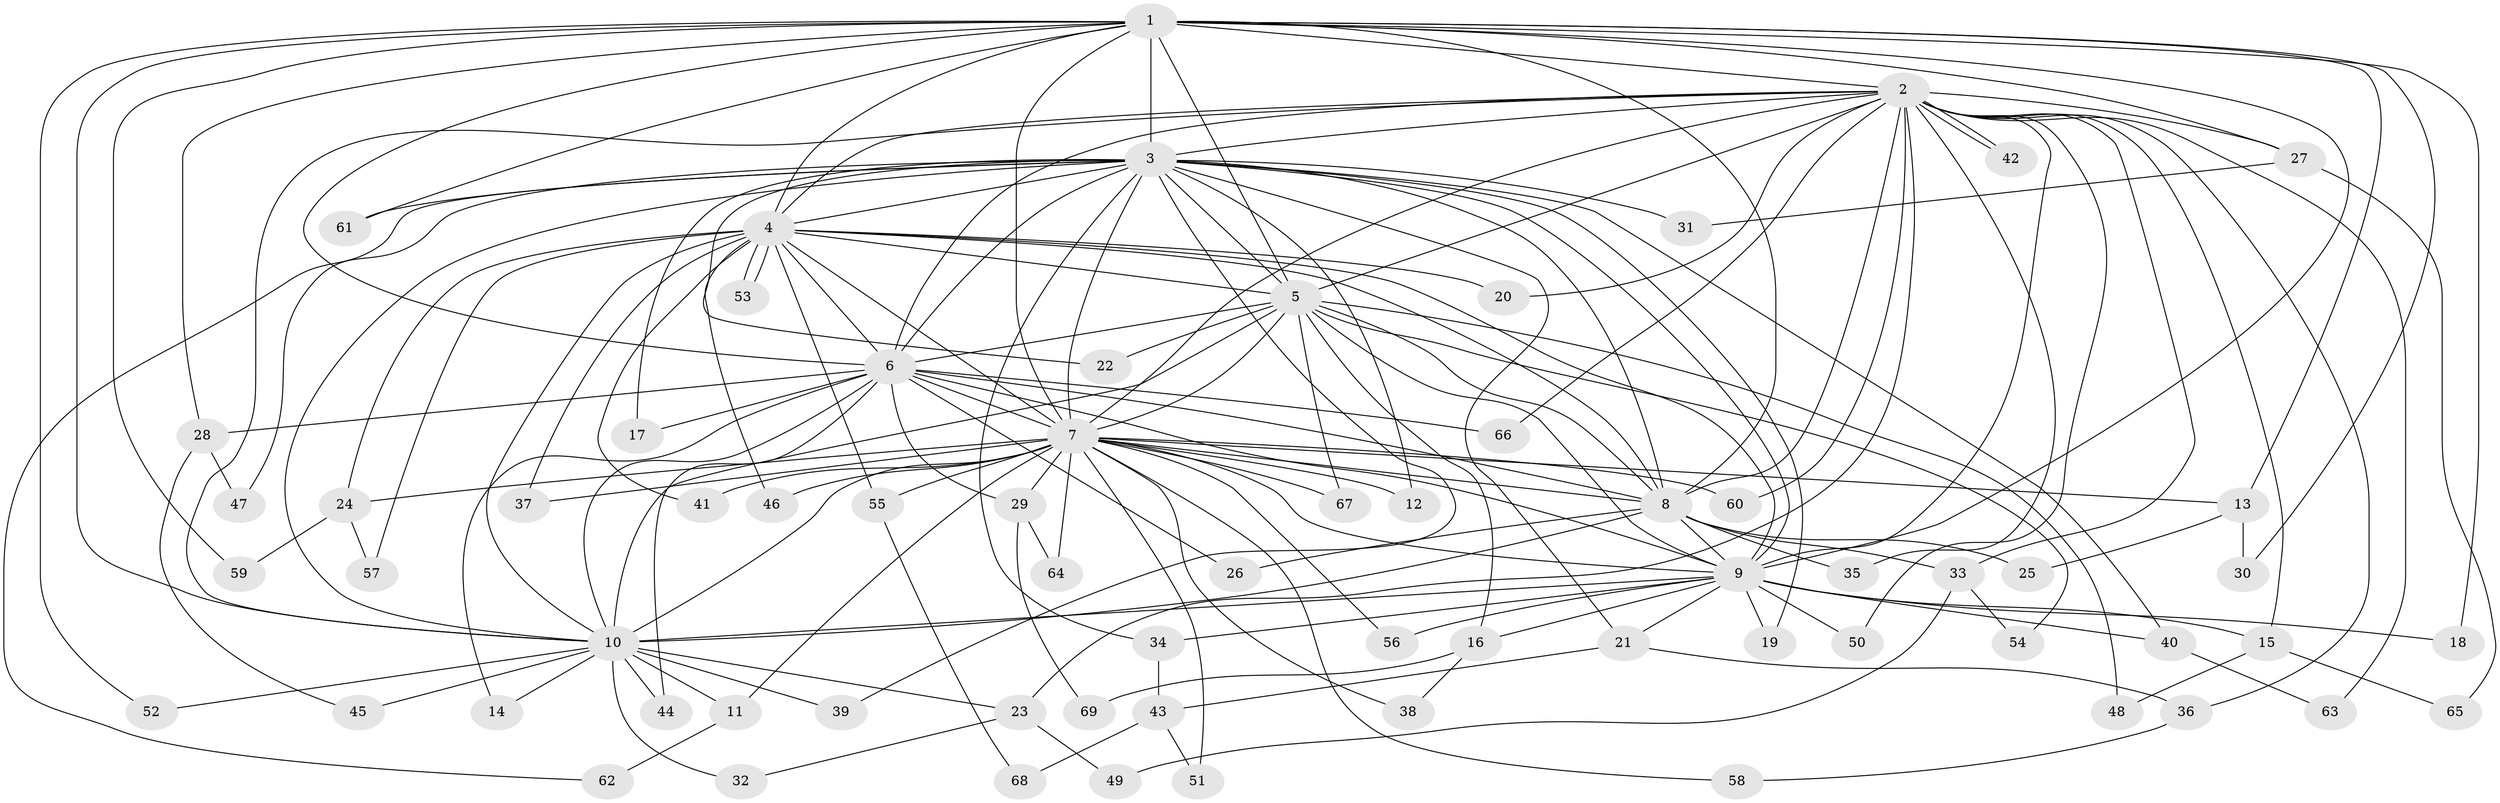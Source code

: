 // Generated by graph-tools (version 1.1) at 2025/11/02/27/25 16:11:02]
// undirected, 69 vertices, 163 edges
graph export_dot {
graph [start="1"]
  node [color=gray90,style=filled];
  1;
  2;
  3;
  4;
  5;
  6;
  7;
  8;
  9;
  10;
  11;
  12;
  13;
  14;
  15;
  16;
  17;
  18;
  19;
  20;
  21;
  22;
  23;
  24;
  25;
  26;
  27;
  28;
  29;
  30;
  31;
  32;
  33;
  34;
  35;
  36;
  37;
  38;
  39;
  40;
  41;
  42;
  43;
  44;
  45;
  46;
  47;
  48;
  49;
  50;
  51;
  52;
  53;
  54;
  55;
  56;
  57;
  58;
  59;
  60;
  61;
  62;
  63;
  64;
  65;
  66;
  67;
  68;
  69;
  1 -- 2;
  1 -- 3;
  1 -- 4;
  1 -- 5;
  1 -- 6;
  1 -- 7;
  1 -- 8;
  1 -- 9;
  1 -- 10;
  1 -- 13;
  1 -- 18;
  1 -- 27;
  1 -- 28;
  1 -- 30;
  1 -- 52;
  1 -- 59;
  1 -- 61;
  2 -- 3;
  2 -- 4;
  2 -- 5;
  2 -- 6;
  2 -- 7;
  2 -- 8;
  2 -- 9;
  2 -- 10;
  2 -- 15;
  2 -- 20;
  2 -- 23;
  2 -- 27;
  2 -- 33;
  2 -- 35;
  2 -- 36;
  2 -- 42;
  2 -- 42;
  2 -- 50;
  2 -- 60;
  2 -- 63;
  2 -- 66;
  3 -- 4;
  3 -- 5;
  3 -- 6;
  3 -- 7;
  3 -- 8;
  3 -- 9;
  3 -- 10;
  3 -- 12;
  3 -- 17;
  3 -- 19;
  3 -- 21;
  3 -- 22;
  3 -- 31;
  3 -- 34;
  3 -- 39;
  3 -- 40;
  3 -- 47;
  3 -- 61;
  3 -- 62;
  4 -- 5;
  4 -- 6;
  4 -- 7;
  4 -- 8;
  4 -- 9;
  4 -- 10;
  4 -- 20;
  4 -- 24;
  4 -- 37;
  4 -- 41;
  4 -- 46;
  4 -- 53;
  4 -- 53;
  4 -- 55;
  4 -- 57;
  5 -- 6;
  5 -- 7;
  5 -- 8;
  5 -- 9;
  5 -- 10;
  5 -- 16;
  5 -- 22;
  5 -- 48;
  5 -- 54;
  5 -- 67;
  6 -- 7;
  6 -- 8;
  6 -- 9;
  6 -- 10;
  6 -- 14;
  6 -- 17;
  6 -- 26;
  6 -- 28;
  6 -- 29;
  6 -- 44;
  6 -- 66;
  7 -- 8;
  7 -- 9;
  7 -- 10;
  7 -- 11;
  7 -- 12;
  7 -- 13;
  7 -- 24;
  7 -- 29;
  7 -- 37;
  7 -- 38;
  7 -- 41;
  7 -- 46;
  7 -- 51;
  7 -- 55;
  7 -- 56;
  7 -- 58;
  7 -- 60;
  7 -- 64;
  7 -- 67;
  8 -- 9;
  8 -- 10;
  8 -- 25;
  8 -- 26;
  8 -- 33;
  8 -- 35;
  9 -- 10;
  9 -- 15;
  9 -- 16;
  9 -- 18;
  9 -- 19;
  9 -- 21;
  9 -- 34;
  9 -- 40;
  9 -- 50;
  9 -- 56;
  10 -- 11;
  10 -- 14;
  10 -- 23;
  10 -- 32;
  10 -- 39;
  10 -- 44;
  10 -- 45;
  10 -- 52;
  11 -- 62;
  13 -- 25;
  13 -- 30;
  15 -- 48;
  15 -- 65;
  16 -- 38;
  16 -- 69;
  21 -- 36;
  21 -- 43;
  23 -- 32;
  23 -- 49;
  24 -- 57;
  24 -- 59;
  27 -- 31;
  27 -- 65;
  28 -- 45;
  28 -- 47;
  29 -- 64;
  29 -- 69;
  33 -- 49;
  33 -- 54;
  34 -- 43;
  36 -- 58;
  40 -- 63;
  43 -- 51;
  43 -- 68;
  55 -- 68;
}
